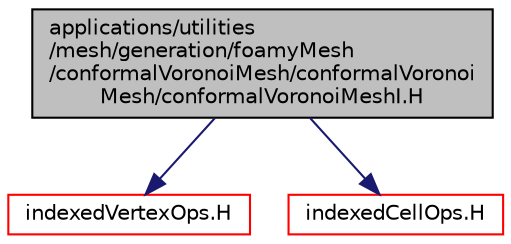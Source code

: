 digraph "applications/utilities/mesh/generation/foamyMesh/conformalVoronoiMesh/conformalVoronoiMesh/conformalVoronoiMeshI.H"
{
  bgcolor="transparent";
  edge [fontname="Helvetica",fontsize="10",labelfontname="Helvetica",labelfontsize="10"];
  node [fontname="Helvetica",fontsize="10",shape=record];
  Node1 [label="applications/utilities\l/mesh/generation/foamyMesh\l/conformalVoronoiMesh/conformalVoronoi\lMesh/conformalVoronoiMeshI.H",height=0.2,width=0.4,color="black", fillcolor="grey75", style="filled", fontcolor="black"];
  Node1 -> Node2 [color="midnightblue",fontsize="10",style="solid",fontname="Helvetica"];
  Node2 [label="indexedVertexOps.H",height=0.2,width=0.4,color="red",URL="$a04075.html"];
  Node1 -> Node3 [color="midnightblue",fontsize="10",style="solid",fontname="Helvetica"];
  Node3 [label="indexedCellOps.H",height=0.2,width=0.4,color="red",URL="$a04066.html"];
}
